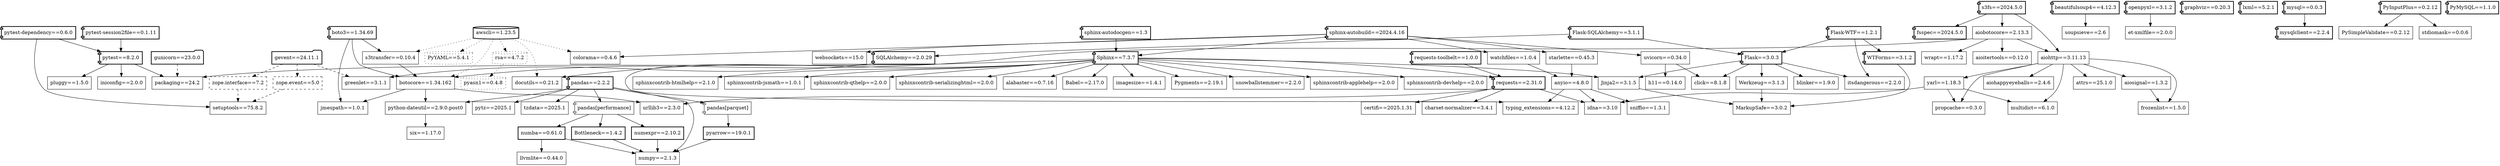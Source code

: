 digraph package_dependencies {
    graph [rankdir=TB]

    /* Node Types
        When multiple adjustments are present, order is label, style, shape

        Direct installation: `style="bold"`
        Dockerfile package dependencies: `style="dashed"`
        AWS Glue package dependencies: `style="dotted"`
        
        From 'requirements.txt`: `shape="component"`
        From AWS Glue: `shape="cylinder"`
        From Dockerfile: `shape="folder"`
        Dependencies: `shape="box"`
    */
    /* Edge Types
        Dependencies of Dockerfile packages: `style="dashed"`
        Dependencies of AWS Glue packages: `style="dotted"`
    */
    // Dependency relationships go from installed package to dependency (required by) package and are listed under the former.

    aiobotocore [
        label="\N==2.13.3"
        shape="box"
    ]
    aiobotocore -> aiohttp
    aiobotocore -> aioitertools
    aiobotocore -> botocore
    aiobotocore -> wrapt

    aiohappyeyeballs [
        label="\N==2.4.6"
        shape="box"
    ]

    aiohttp [
        label="\N==3.11.13"
        shape="box"
    ]
    aiohttp -> aiohappyeyeballs
    aiohttp -> aiosignal
    aiohttp -> attrs
    aiohttp -> frozenlist
    aiohttp -> multidict
    aiohttp -> propcache
    aiohttp -> yarl

    aioitertools [
        label="\N==0.12.0"
        shape="box"
    ]

    aiosignal [
        label="\N==1.3.2"
        shape="box"
    ]
    aiosignal -> frozenlist

    alabaster [
        label="\N==0.7.16"
        shape="box"
    ]

    anyio [
        label="\N==4.8.0"
        shape="box"
    ]
    anyio -> "typing_extensions"
    anyio -> idna
    anyio -> sniffio

    attrs [
        label="\N==25.1.0"
        shape="box"
    ]

    awscli [
        label="\N==1.23.5"
        style="bold"
        shape="cylinder"
    ]
    awscli -> botocore [style="dotted"]
    awscli -> colorama [style="dotted"]
    awscli -> docutils [style="dotted"]
    awscli -> PyYAML [style="dotted"]
    awscli -> rsa [style="dotted"]
    awscli -> s3transfer [style="dotted"]

    Babel [
        label="\N==2.17.0"
        shape="box"
    ]

    beautifulsoup4 [
        label="\N==4.12.3"
        style="bold"
        shape="component"
    ]
    beautifulsoup4 -> soupsieve

    blinker [
        label="\N==1.9.0"
        shape="box"
    ]

    boto3 [
        label="\N==1.34.69"
        style="bold"
        shape="component"
    ]
    boto3 -> botocore
    boto3 -> jmespath
    boto3 -> s3transfer

    botocore [
        label="\N==1.34.162"
        shape="box"
    ]
    botocore -> jmespath
    botocore -> "python-dateutil"
    botocore -> urllib3

    Bottleneck [
        label="\N==1.4.2"
        style="bold"
        shape="box"
    ]
    Bottleneck -> numpy

    certifi [
        label="\N==2025.1.31"
        shape="box"
    ]

    "charset-normalizer" [
        label="\N==3.4.1"
        shape="box"
    ]

    click [
        label="\N==8.1.8"
        shape="box"
    ]

    colorama [
        label="\N==0.4.6"
        shape="box"
    ]

    docutils [
        label="\N==0.21.2"
        shape="box"
    ]

    "et-xmlfile" [
        label="\N==2.0.0"
        shape="box"
    ]

    Flask [
        label="\N==3.0.3"
        style="bold"
        shape="component"
    ]
    Flask -> blinker
    Flask -> click
    Flask -> itsdangerous
    Flask -> Jinja2
    Flask -> Werkzeug

    "Flask-SQLAlchemy" [
        label="\N==3.1.1"
        style="bold"
        shape="component"
    ]
    "Flask-SQLAlchemy" -> Flask
    "Flask-SQLAlchemy" -> SQLAlchemy

    "Flask-WTF" [
        label="\N==1.2.1"
        style="bold"
        shape="component"
    ]
    "Flask-WTF" -> Flask
    "Flask-WTF" -> itsdangerous
    "Flask-WTF" -> WTForms

    frozenlist [
        label="\N==1.5.0"
        shape="box"
    ]

    fsspec [
        label="\N==2024.5.0"
        style="bold"
        shape="component"
    ]

    gevent [
        label="\N==24.11.1"
        style="bold"
        shape="folder"
    ]
    gevent -> greenlet [style="dashed"]
    gevent -> "zope.event" [style="dashed"]
    gevent -> "zope.interface" [style="dashed"]

    graphviz [
        label="\N==0.20.3"
        style="bold"
        shape="component"
    ]

    greenlet [
        label="\N==3.1.1"
        shape="box"
    ]

    gunicorn [
        label="\N==23.0.0"
        style="bold"
        shape="folder"
    ]
    gunicorn -> packaging [style="dashed"]

    h11 [
        label="\N==0.14.0"
        shape="box"
    ]

    idna [
        label="\N==3.10"
        shape="box"
    ]

    imagesize [
        label="\N==1.4.1"
        shape="box"
    ]

    iniconfig [
        label="\N==2.0.0"
        shape="box"
    ]

    itsdangerous [
        label="\N==2.2.0"
        shape="box"
    ]

    Jinja2 [
        label="\N==3.1.5"
        shape="box"
    ]
    Jinja2 -> MarkupSafe

    jmespath [
        label="\N==1.0.1"
        shape="box"
    ]

    llvmlite [
        label="\N==0.44.0"
        shape="box"
    ]

    lxml [
        label="\N==5.2.1"
        style="bold"
        shape="component"
    ]

    MarkupSafe [
        label="\N==3.0.2"
        shape="box"
    ]

    multidict [
        label="\N==6.1.0"
        shape="box"
    ]

    mysql [
        label="\N==0.0.3"
        style="bold"
        shape="component"
    ]
    mysql -> mysqlclient

    mysqlclient [
        label="\N==2.2.4"
        style="bold"
        shape="component"
    ]

    numba [
        label="\N==0.61.0"
        style="bold"
        shape="box"
    ]
    numba -> llvmlite
    numba -> numpy

    numexpr [
        label="\N==2.10.2"
        style="bold"
        shape="box"
    ]
    numexpr -> numpy

    numpy [
        label="\N==2.1.3"
        shape="box"
    ]

    openpyxl [
        label="\N==3.1.2"
        style="bold"
        shape="component"
    ]
    openpyxl -> "et-xmlfile"

    packaging [
        label="\N==24.2"
        shape="box"
    ]

    pandas [
        label="\N==2.2.2"
        style="bold"
        shape="component"
    ]
    pandas -> numpy
    pandas -> "pandas[parquet]"
    pandas -> "pandas[performance]"
    pandas -> "python-dateutil"
    pandas -> pytz
    pandas -> tzdata

    "pandas[parquet]" [
        shape="component"
    ]
    "pandas[parquet]" -> pyarrow

    "pandas[performance]" [
        shape="component"
    ]
    "pandas[performance]" -> Bottleneck
    "pandas[performance]" -> numba
    "pandas[performance]" -> numexpr

    pluggy [
        label="\N==1.5.0"
        shape="box"
    ]

    propcache [
        label="\N==0.3.0"
        shape="box"
    ]

    pyarrow [
        label="\N==19.0.1"
        style="bold"
        shape="box"
    ]
    pyarrow -> numpy

    pyasn1 [
        label="\N==0.4.8"
        style="dotted"
        shape="cylinder"
    ]

    Pygments [
        label="\N==2.19.1"
        shape="box"
    ]

    PyInputPlus [
        label="\N==0.2.12"
        style="bold"
        shape="component"
    ]
    PyInputPlus -> PySimpleValidate
    PyInputPlus -> stdiomask

    PyMySQL [
        label="\N==1.1.0"
        style="bold"
        shape="component"
    ]

    PySimpleValidate [
        label="\N==0.2.12"
        shape="box"
    ]

    pytest [
        label="\N==8.2.0"
        style="bold"
        shape="component"
    ]
    pytest -> iniconfig
    pytest -> packaging
    pytest -> pluggy

    "pytest-dependency" [
        label="\N==0.6.0"
        style="bold"
        shape="component"
    ]
    "pytest-dependency" -> pytest
    "pytest-dependency" -> setuptools

    "pytest-session2file" [
        label="\N==0.1.11"
        style="bold"
        shape="component"
    ]
    "pytest-session2file" -> pytest

    "python-dateutil" [
        label="\N==2.9.0.post0"
        shape="box"
    ]
    "python-dateutil" -> six

    pytz [
        label="\N==2025.1"
        shape="box"
    ]

    PyYAML [
        label="\N==5.4.1"
        style="dotted"
        shape="cylinder"
    ]

    requests [
        label="\N==2.31.0"
        style="bold"
        shape="component"
    ]
    requests -> "charset-normalizer"
    requests -> certifi
    requests -> idna
    requests -> urllib3

    "requests-toolbelt" [
        label="\N==1.0.0"
        style="bold"
        shape="component"
    ]
    "requests-toolbelt" -> requests

    rsa [
        label="\N==4.7.2"
        style="dotted"
        shape="cylinder"
    ]
    rsa -> pyasn1 [style="dotted"]

    s3fs [
        label="\N==2024.5.0"
        style="bold"
        shape="component"
    ]
    s3fs -> aiobotocore
    s3fs -> aiohttp
    s3fs -> fsspec

    s3transfer [
        label="\N==0.10.4"
        shape="box"
    ]
    s3transfer -> botocore

    setuptools [
        label="\N==75.8.2"
        shape="box"
    ]

    six [
        label="\N==1.17.0"
        shape="box"
    ]

    sniffio [
        label="\N==1.3.1"
        shape="box"
    ]

    snowballstemmer [
        label="\N==2.2.0"
        shape="box"
    ]

    soupsieve [
        label="\N==2.6"
        shape="box"
    ]

    Sphinx [
        label="\N==7.3.7"
        style="bold"
        shape="component"
    ]
    Sphinx -> alabaster
    Sphinx -> Babel
    Sphinx -> docutils
    Sphinx -> imagesize
    Sphinx -> Jinja2
    Sphinx -> packaging
    Sphinx -> Pygments
    Sphinx -> requests
    Sphinx -> snowballstemmer
    Sphinx -> "sphinxcontrib-applehelp"
    Sphinx -> "sphinxcontrib-devhelp"
    Sphinx -> "sphinxcontrib-htmlhelp"
    Sphinx -> "sphinxcontrib-jsmath"
    Sphinx -> "sphinxcontrib-qthelp"
    Sphinx -> "sphinxcontrib-serializinghtml"

    "sphinx-autobuild" [
        label="\N==2024.4.16"
        style="bold"
        shape="component"
    ]
    "sphinx-autobuild" -> colorama
    "sphinx-autobuild" -> Sphinx
    "sphinx-autobuild" -> starlette
    "sphinx-autobuild" -> uvicorn
    "sphinx-autobuild" -> watchfiles
    "sphinx-autobuild" -> websockets

    "sphinx-autodocgen" [
        label="\N==1.3"
        style="bold"
        shape="component"
    ]
    "sphinx-autodocgen" -> Sphinx

    "sphinxcontrib-applehelp" [
        label="\N==2.0.0"
        shape="box"
    ]

    "sphinxcontrib-devhelp" [
        label="\N==2.0.0"
        shape="box"
    ]

    "sphinxcontrib-htmlhelp" [
        label="\N==2.1.0"
        shape="box"
    ]

    "sphinxcontrib-jsmath" [
        label="\N==1.0.1"
        shape="box"
    ]

    "sphinxcontrib-qthelp" [
        label="\N==2.0.0"
        shape="box"
    ]

    "sphinxcontrib-serializinghtml" [
        label="\N==2.0.0"
        shape="box"
    ]

    SQLAlchemy [
        label="\N==2.0.29"
        style="bold"
        shape="component"
    ]
    SQLAlchemy -> greenlet
    SQLAlchemy -> "typing_extensions"

    starlette [
        label="\N==0.45.3"
        shape="box"
    ]
    starlette -> anyio

    stdiomask [
        label="\N==0.0.6"
        shape="box"
    ]

    "typing_extensions" [
        label="\N==4.12.2"
        shape="box"
    ]

    tzdata [
        label="\N==2025.1"
        shape="box"
    ]

    urllib3 [
        label="\N==2.3.0"
        shape="box"
    ]

    uvicorn [
        label="\N==0.34.0"
        shape="box"
    ]
    uvicorn -> click
    uvicorn -> h11

    watchfiles [
        label="\N==1.0.4"
        shape="box"
    ]
    watchfiles -> anyio

    websockets [
        label="\N==15.0"
        shape="box"
    ]

    Werkzeug [
        label="\N==3.1.3"
        shape="box"
    ]
    Werkzeug -> MarkupSafe

    wrapt [
        label="\N==1.17.2"
        shape="box"
    ]

    WTForms [
        label="\N==3.1.2"
        style="bold"
        shape="component"
    ]
    WTForms -> MarkupSafe

    yarl [
        label="\N==1.18.3"
        shape="box"
    ]
    yarl -> idna
    yarl -> multidict
    yarl -> propcache

    "zope.event" [
        label="\N==5.0"
        style="dashed"
        shape="box"
    ]
    "zope.event" -> setuptools [style="dashed"]

    "zope.interface" [
        label="\N==7.2"
        style="dashed"
        shape="box"
    ]
    "zope.interface" -> setuptools [style="dashed"]
}